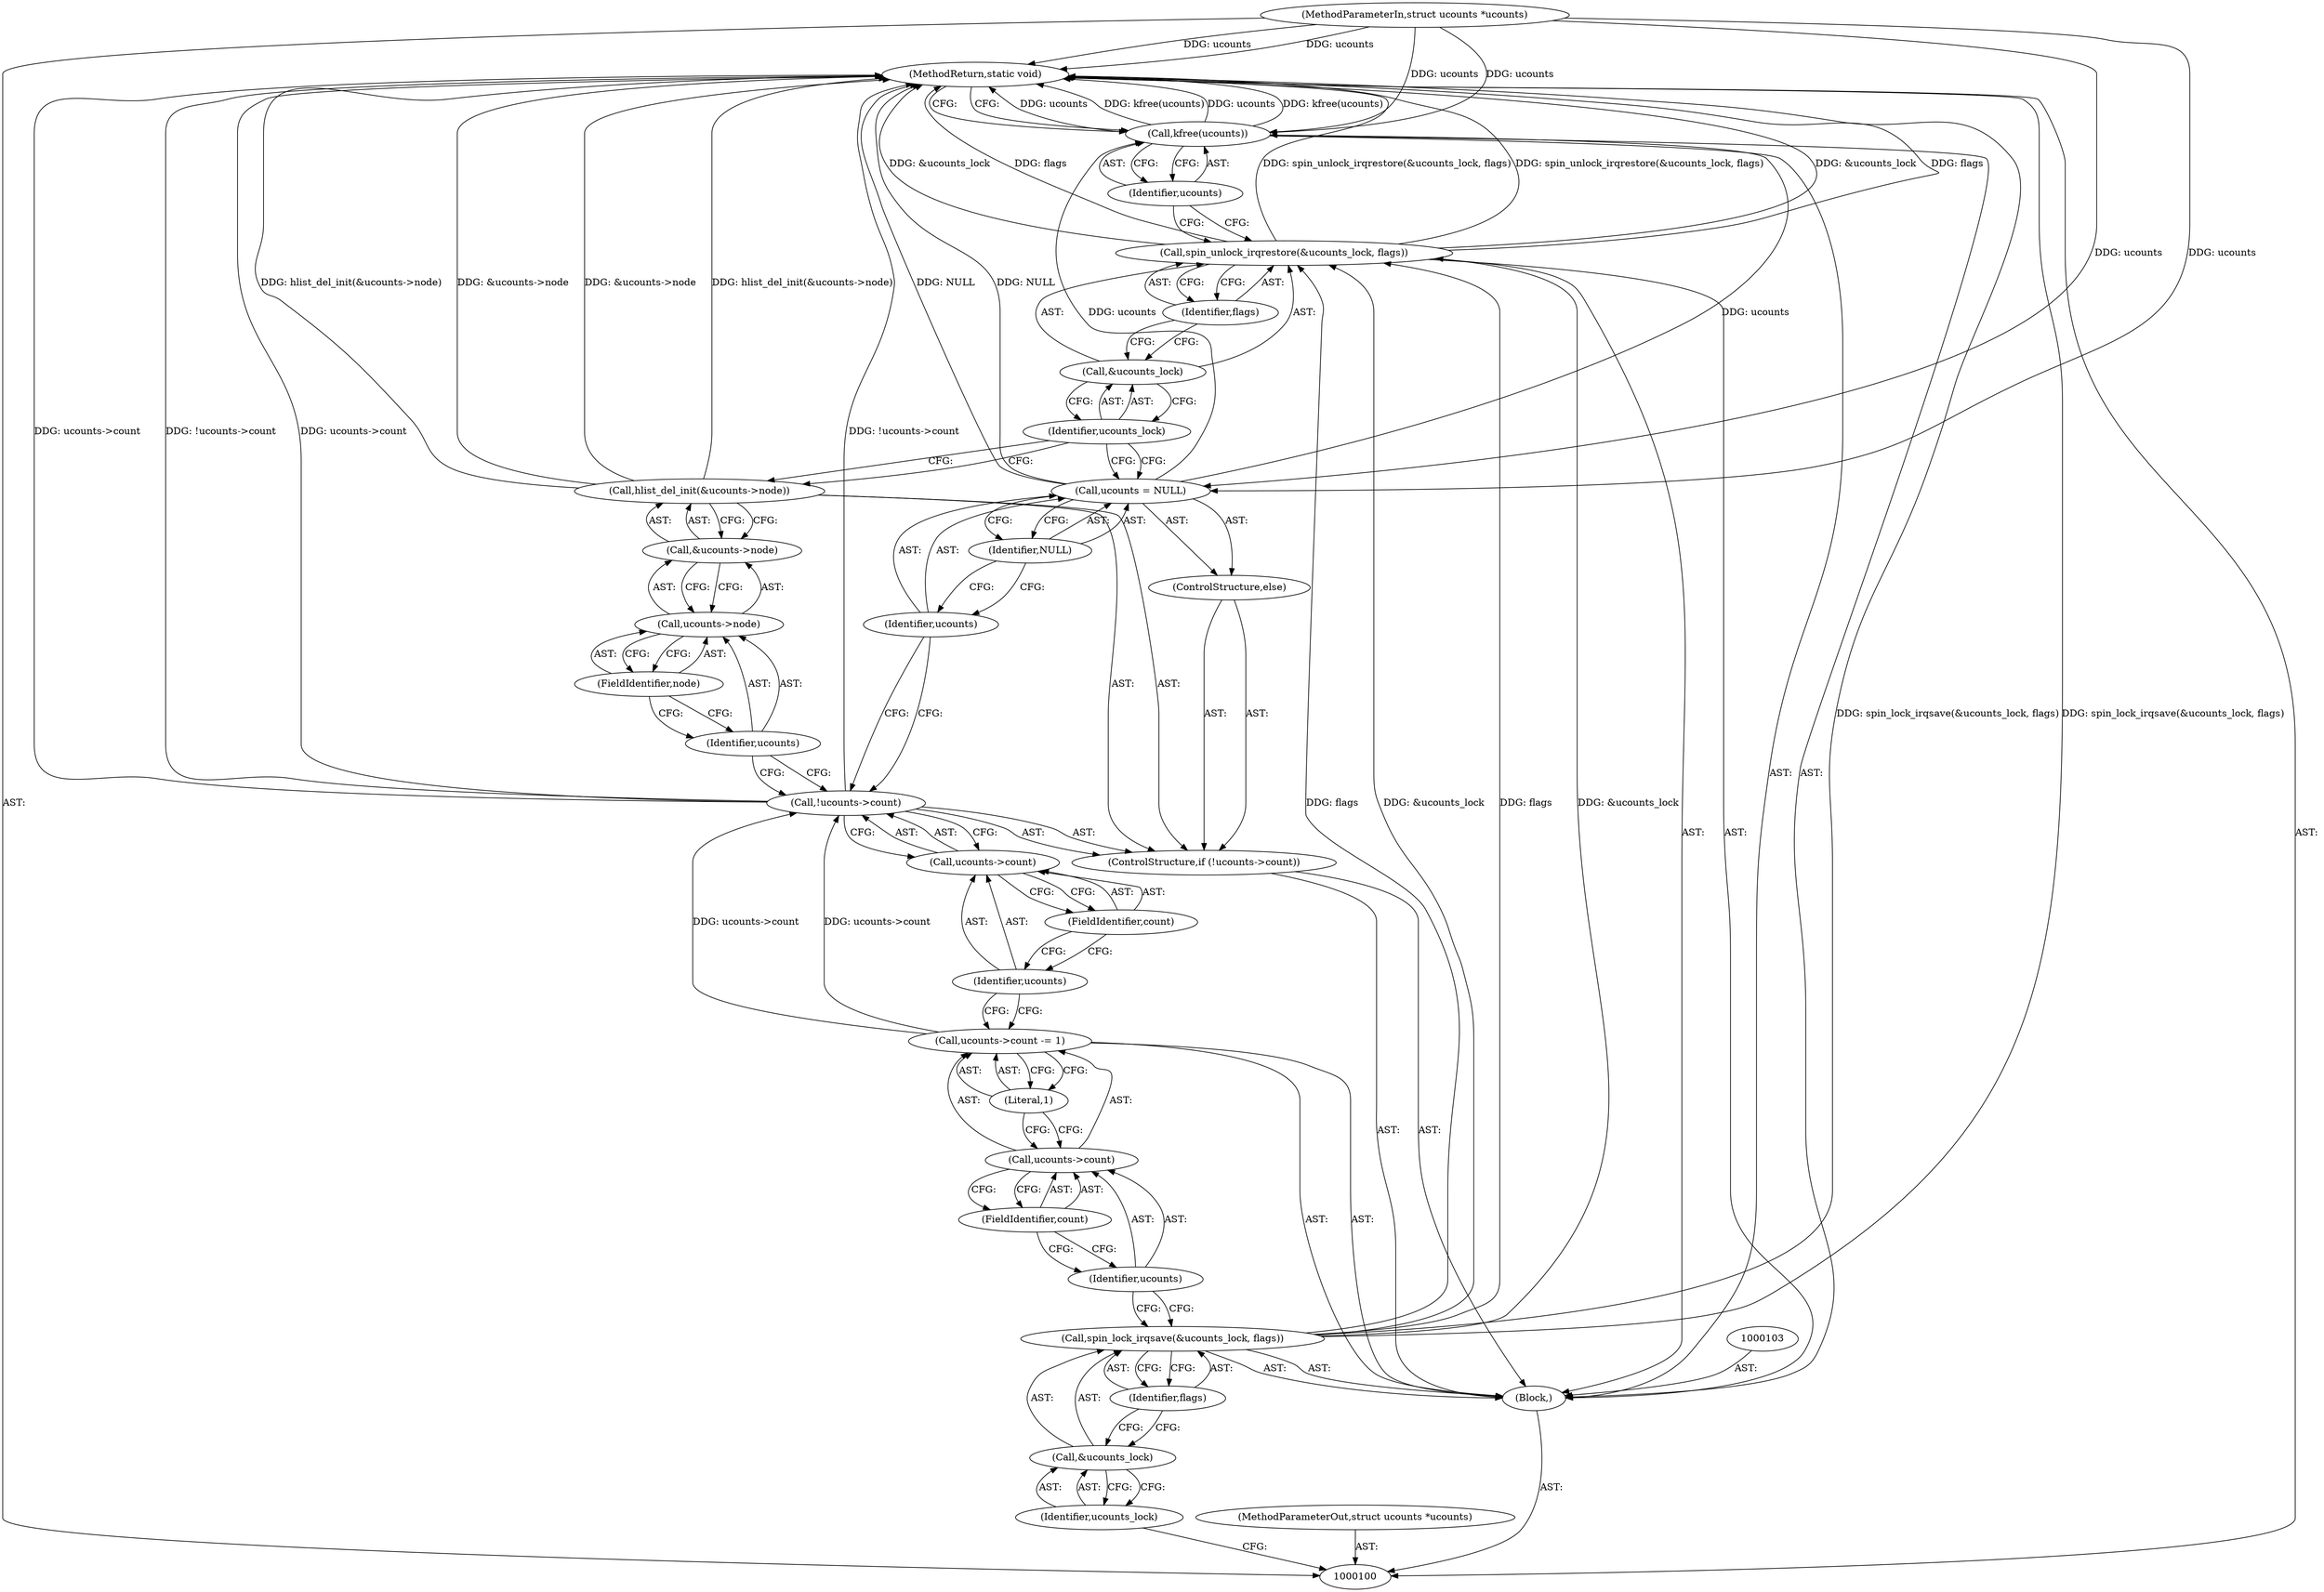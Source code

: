 digraph "0_linux_040757f738e13caaa9c5078bca79aa97e11dde88_0" {
"1000133" [label="(MethodReturn,static void)"];
"1000101" [label="(MethodParameterIn,struct ucounts *ucounts)"];
"1000182" [label="(MethodParameterOut,struct ucounts *ucounts)"];
"1000126" [label="(Identifier,NULL)"];
"1000124" [label="(Call,ucounts = NULL)"];
"1000125" [label="(Identifier,ucounts)"];
"1000127" [label="(Call,spin_unlock_irqrestore(&ucounts_lock, flags))"];
"1000128" [label="(Call,&ucounts_lock)"];
"1000129" [label="(Identifier,ucounts_lock)"];
"1000130" [label="(Identifier,flags)"];
"1000131" [label="(Call,kfree(ucounts))"];
"1000132" [label="(Identifier,ucounts)"];
"1000102" [label="(Block,)"];
"1000104" [label="(Call,spin_lock_irqsave(&ucounts_lock, flags))"];
"1000105" [label="(Call,&ucounts_lock)"];
"1000106" [label="(Identifier,ucounts_lock)"];
"1000107" [label="(Identifier,flags)"];
"1000108" [label="(Call,ucounts->count -= 1)"];
"1000109" [label="(Call,ucounts->count)"];
"1000110" [label="(Identifier,ucounts)"];
"1000111" [label="(FieldIdentifier,count)"];
"1000112" [label="(Literal,1)"];
"1000113" [label="(ControlStructure,if (!ucounts->count))"];
"1000117" [label="(FieldIdentifier,count)"];
"1000114" [label="(Call,!ucounts->count)"];
"1000115" [label="(Call,ucounts->count)"];
"1000116" [label="(Identifier,ucounts)"];
"1000119" [label="(Call,&ucounts->node)"];
"1000120" [label="(Call,ucounts->node)"];
"1000121" [label="(Identifier,ucounts)"];
"1000122" [label="(FieldIdentifier,node)"];
"1000118" [label="(Call,hlist_del_init(&ucounts->node))"];
"1000123" [label="(ControlStructure,else)"];
"1000133" -> "1000100"  [label="AST: "];
"1000133" -> "1000131"  [label="CFG: "];
"1000104" -> "1000133"  [label="DDG: spin_lock_irqsave(&ucounts_lock, flags)"];
"1000114" -> "1000133"  [label="DDG: !ucounts->count"];
"1000114" -> "1000133"  [label="DDG: ucounts->count"];
"1000131" -> "1000133"  [label="DDG: ucounts"];
"1000131" -> "1000133"  [label="DDG: kfree(ucounts)"];
"1000127" -> "1000133"  [label="DDG: spin_unlock_irqrestore(&ucounts_lock, flags)"];
"1000127" -> "1000133"  [label="DDG: &ucounts_lock"];
"1000127" -> "1000133"  [label="DDG: flags"];
"1000118" -> "1000133"  [label="DDG: hlist_del_init(&ucounts->node)"];
"1000118" -> "1000133"  [label="DDG: &ucounts->node"];
"1000101" -> "1000133"  [label="DDG: ucounts"];
"1000124" -> "1000133"  [label="DDG: NULL"];
"1000101" -> "1000100"  [label="AST: "];
"1000101" -> "1000133"  [label="DDG: ucounts"];
"1000101" -> "1000124"  [label="DDG: ucounts"];
"1000101" -> "1000131"  [label="DDG: ucounts"];
"1000182" -> "1000100"  [label="AST: "];
"1000126" -> "1000124"  [label="AST: "];
"1000126" -> "1000125"  [label="CFG: "];
"1000124" -> "1000126"  [label="CFG: "];
"1000124" -> "1000123"  [label="AST: "];
"1000124" -> "1000126"  [label="CFG: "];
"1000125" -> "1000124"  [label="AST: "];
"1000126" -> "1000124"  [label="AST: "];
"1000129" -> "1000124"  [label="CFG: "];
"1000124" -> "1000133"  [label="DDG: NULL"];
"1000101" -> "1000124"  [label="DDG: ucounts"];
"1000124" -> "1000131"  [label="DDG: ucounts"];
"1000125" -> "1000124"  [label="AST: "];
"1000125" -> "1000114"  [label="CFG: "];
"1000126" -> "1000125"  [label="CFG: "];
"1000127" -> "1000102"  [label="AST: "];
"1000127" -> "1000130"  [label="CFG: "];
"1000128" -> "1000127"  [label="AST: "];
"1000130" -> "1000127"  [label="AST: "];
"1000132" -> "1000127"  [label="CFG: "];
"1000127" -> "1000133"  [label="DDG: spin_unlock_irqrestore(&ucounts_lock, flags)"];
"1000127" -> "1000133"  [label="DDG: &ucounts_lock"];
"1000127" -> "1000133"  [label="DDG: flags"];
"1000104" -> "1000127"  [label="DDG: &ucounts_lock"];
"1000104" -> "1000127"  [label="DDG: flags"];
"1000128" -> "1000127"  [label="AST: "];
"1000128" -> "1000129"  [label="CFG: "];
"1000129" -> "1000128"  [label="AST: "];
"1000130" -> "1000128"  [label="CFG: "];
"1000129" -> "1000128"  [label="AST: "];
"1000129" -> "1000118"  [label="CFG: "];
"1000129" -> "1000124"  [label="CFG: "];
"1000128" -> "1000129"  [label="CFG: "];
"1000130" -> "1000127"  [label="AST: "];
"1000130" -> "1000128"  [label="CFG: "];
"1000127" -> "1000130"  [label="CFG: "];
"1000131" -> "1000102"  [label="AST: "];
"1000131" -> "1000132"  [label="CFG: "];
"1000132" -> "1000131"  [label="AST: "];
"1000133" -> "1000131"  [label="CFG: "];
"1000131" -> "1000133"  [label="DDG: ucounts"];
"1000131" -> "1000133"  [label="DDG: kfree(ucounts)"];
"1000124" -> "1000131"  [label="DDG: ucounts"];
"1000101" -> "1000131"  [label="DDG: ucounts"];
"1000132" -> "1000131"  [label="AST: "];
"1000132" -> "1000127"  [label="CFG: "];
"1000131" -> "1000132"  [label="CFG: "];
"1000102" -> "1000100"  [label="AST: "];
"1000103" -> "1000102"  [label="AST: "];
"1000104" -> "1000102"  [label="AST: "];
"1000108" -> "1000102"  [label="AST: "];
"1000113" -> "1000102"  [label="AST: "];
"1000127" -> "1000102"  [label="AST: "];
"1000131" -> "1000102"  [label="AST: "];
"1000104" -> "1000102"  [label="AST: "];
"1000104" -> "1000107"  [label="CFG: "];
"1000105" -> "1000104"  [label="AST: "];
"1000107" -> "1000104"  [label="AST: "];
"1000110" -> "1000104"  [label="CFG: "];
"1000104" -> "1000133"  [label="DDG: spin_lock_irqsave(&ucounts_lock, flags)"];
"1000104" -> "1000127"  [label="DDG: &ucounts_lock"];
"1000104" -> "1000127"  [label="DDG: flags"];
"1000105" -> "1000104"  [label="AST: "];
"1000105" -> "1000106"  [label="CFG: "];
"1000106" -> "1000105"  [label="AST: "];
"1000107" -> "1000105"  [label="CFG: "];
"1000106" -> "1000105"  [label="AST: "];
"1000106" -> "1000100"  [label="CFG: "];
"1000105" -> "1000106"  [label="CFG: "];
"1000107" -> "1000104"  [label="AST: "];
"1000107" -> "1000105"  [label="CFG: "];
"1000104" -> "1000107"  [label="CFG: "];
"1000108" -> "1000102"  [label="AST: "];
"1000108" -> "1000112"  [label="CFG: "];
"1000109" -> "1000108"  [label="AST: "];
"1000112" -> "1000108"  [label="AST: "];
"1000116" -> "1000108"  [label="CFG: "];
"1000108" -> "1000114"  [label="DDG: ucounts->count"];
"1000109" -> "1000108"  [label="AST: "];
"1000109" -> "1000111"  [label="CFG: "];
"1000110" -> "1000109"  [label="AST: "];
"1000111" -> "1000109"  [label="AST: "];
"1000112" -> "1000109"  [label="CFG: "];
"1000110" -> "1000109"  [label="AST: "];
"1000110" -> "1000104"  [label="CFG: "];
"1000111" -> "1000110"  [label="CFG: "];
"1000111" -> "1000109"  [label="AST: "];
"1000111" -> "1000110"  [label="CFG: "];
"1000109" -> "1000111"  [label="CFG: "];
"1000112" -> "1000108"  [label="AST: "];
"1000112" -> "1000109"  [label="CFG: "];
"1000108" -> "1000112"  [label="CFG: "];
"1000113" -> "1000102"  [label="AST: "];
"1000114" -> "1000113"  [label="AST: "];
"1000118" -> "1000113"  [label="AST: "];
"1000123" -> "1000113"  [label="AST: "];
"1000117" -> "1000115"  [label="AST: "];
"1000117" -> "1000116"  [label="CFG: "];
"1000115" -> "1000117"  [label="CFG: "];
"1000114" -> "1000113"  [label="AST: "];
"1000114" -> "1000115"  [label="CFG: "];
"1000115" -> "1000114"  [label="AST: "];
"1000121" -> "1000114"  [label="CFG: "];
"1000125" -> "1000114"  [label="CFG: "];
"1000114" -> "1000133"  [label="DDG: !ucounts->count"];
"1000114" -> "1000133"  [label="DDG: ucounts->count"];
"1000108" -> "1000114"  [label="DDG: ucounts->count"];
"1000115" -> "1000114"  [label="AST: "];
"1000115" -> "1000117"  [label="CFG: "];
"1000116" -> "1000115"  [label="AST: "];
"1000117" -> "1000115"  [label="AST: "];
"1000114" -> "1000115"  [label="CFG: "];
"1000116" -> "1000115"  [label="AST: "];
"1000116" -> "1000108"  [label="CFG: "];
"1000117" -> "1000116"  [label="CFG: "];
"1000119" -> "1000118"  [label="AST: "];
"1000119" -> "1000120"  [label="CFG: "];
"1000120" -> "1000119"  [label="AST: "];
"1000118" -> "1000119"  [label="CFG: "];
"1000120" -> "1000119"  [label="AST: "];
"1000120" -> "1000122"  [label="CFG: "];
"1000121" -> "1000120"  [label="AST: "];
"1000122" -> "1000120"  [label="AST: "];
"1000119" -> "1000120"  [label="CFG: "];
"1000121" -> "1000120"  [label="AST: "];
"1000121" -> "1000114"  [label="CFG: "];
"1000122" -> "1000121"  [label="CFG: "];
"1000122" -> "1000120"  [label="AST: "];
"1000122" -> "1000121"  [label="CFG: "];
"1000120" -> "1000122"  [label="CFG: "];
"1000118" -> "1000113"  [label="AST: "];
"1000118" -> "1000119"  [label="CFG: "];
"1000119" -> "1000118"  [label="AST: "];
"1000129" -> "1000118"  [label="CFG: "];
"1000118" -> "1000133"  [label="DDG: hlist_del_init(&ucounts->node)"];
"1000118" -> "1000133"  [label="DDG: &ucounts->node"];
"1000123" -> "1000113"  [label="AST: "];
"1000124" -> "1000123"  [label="AST: "];
}
